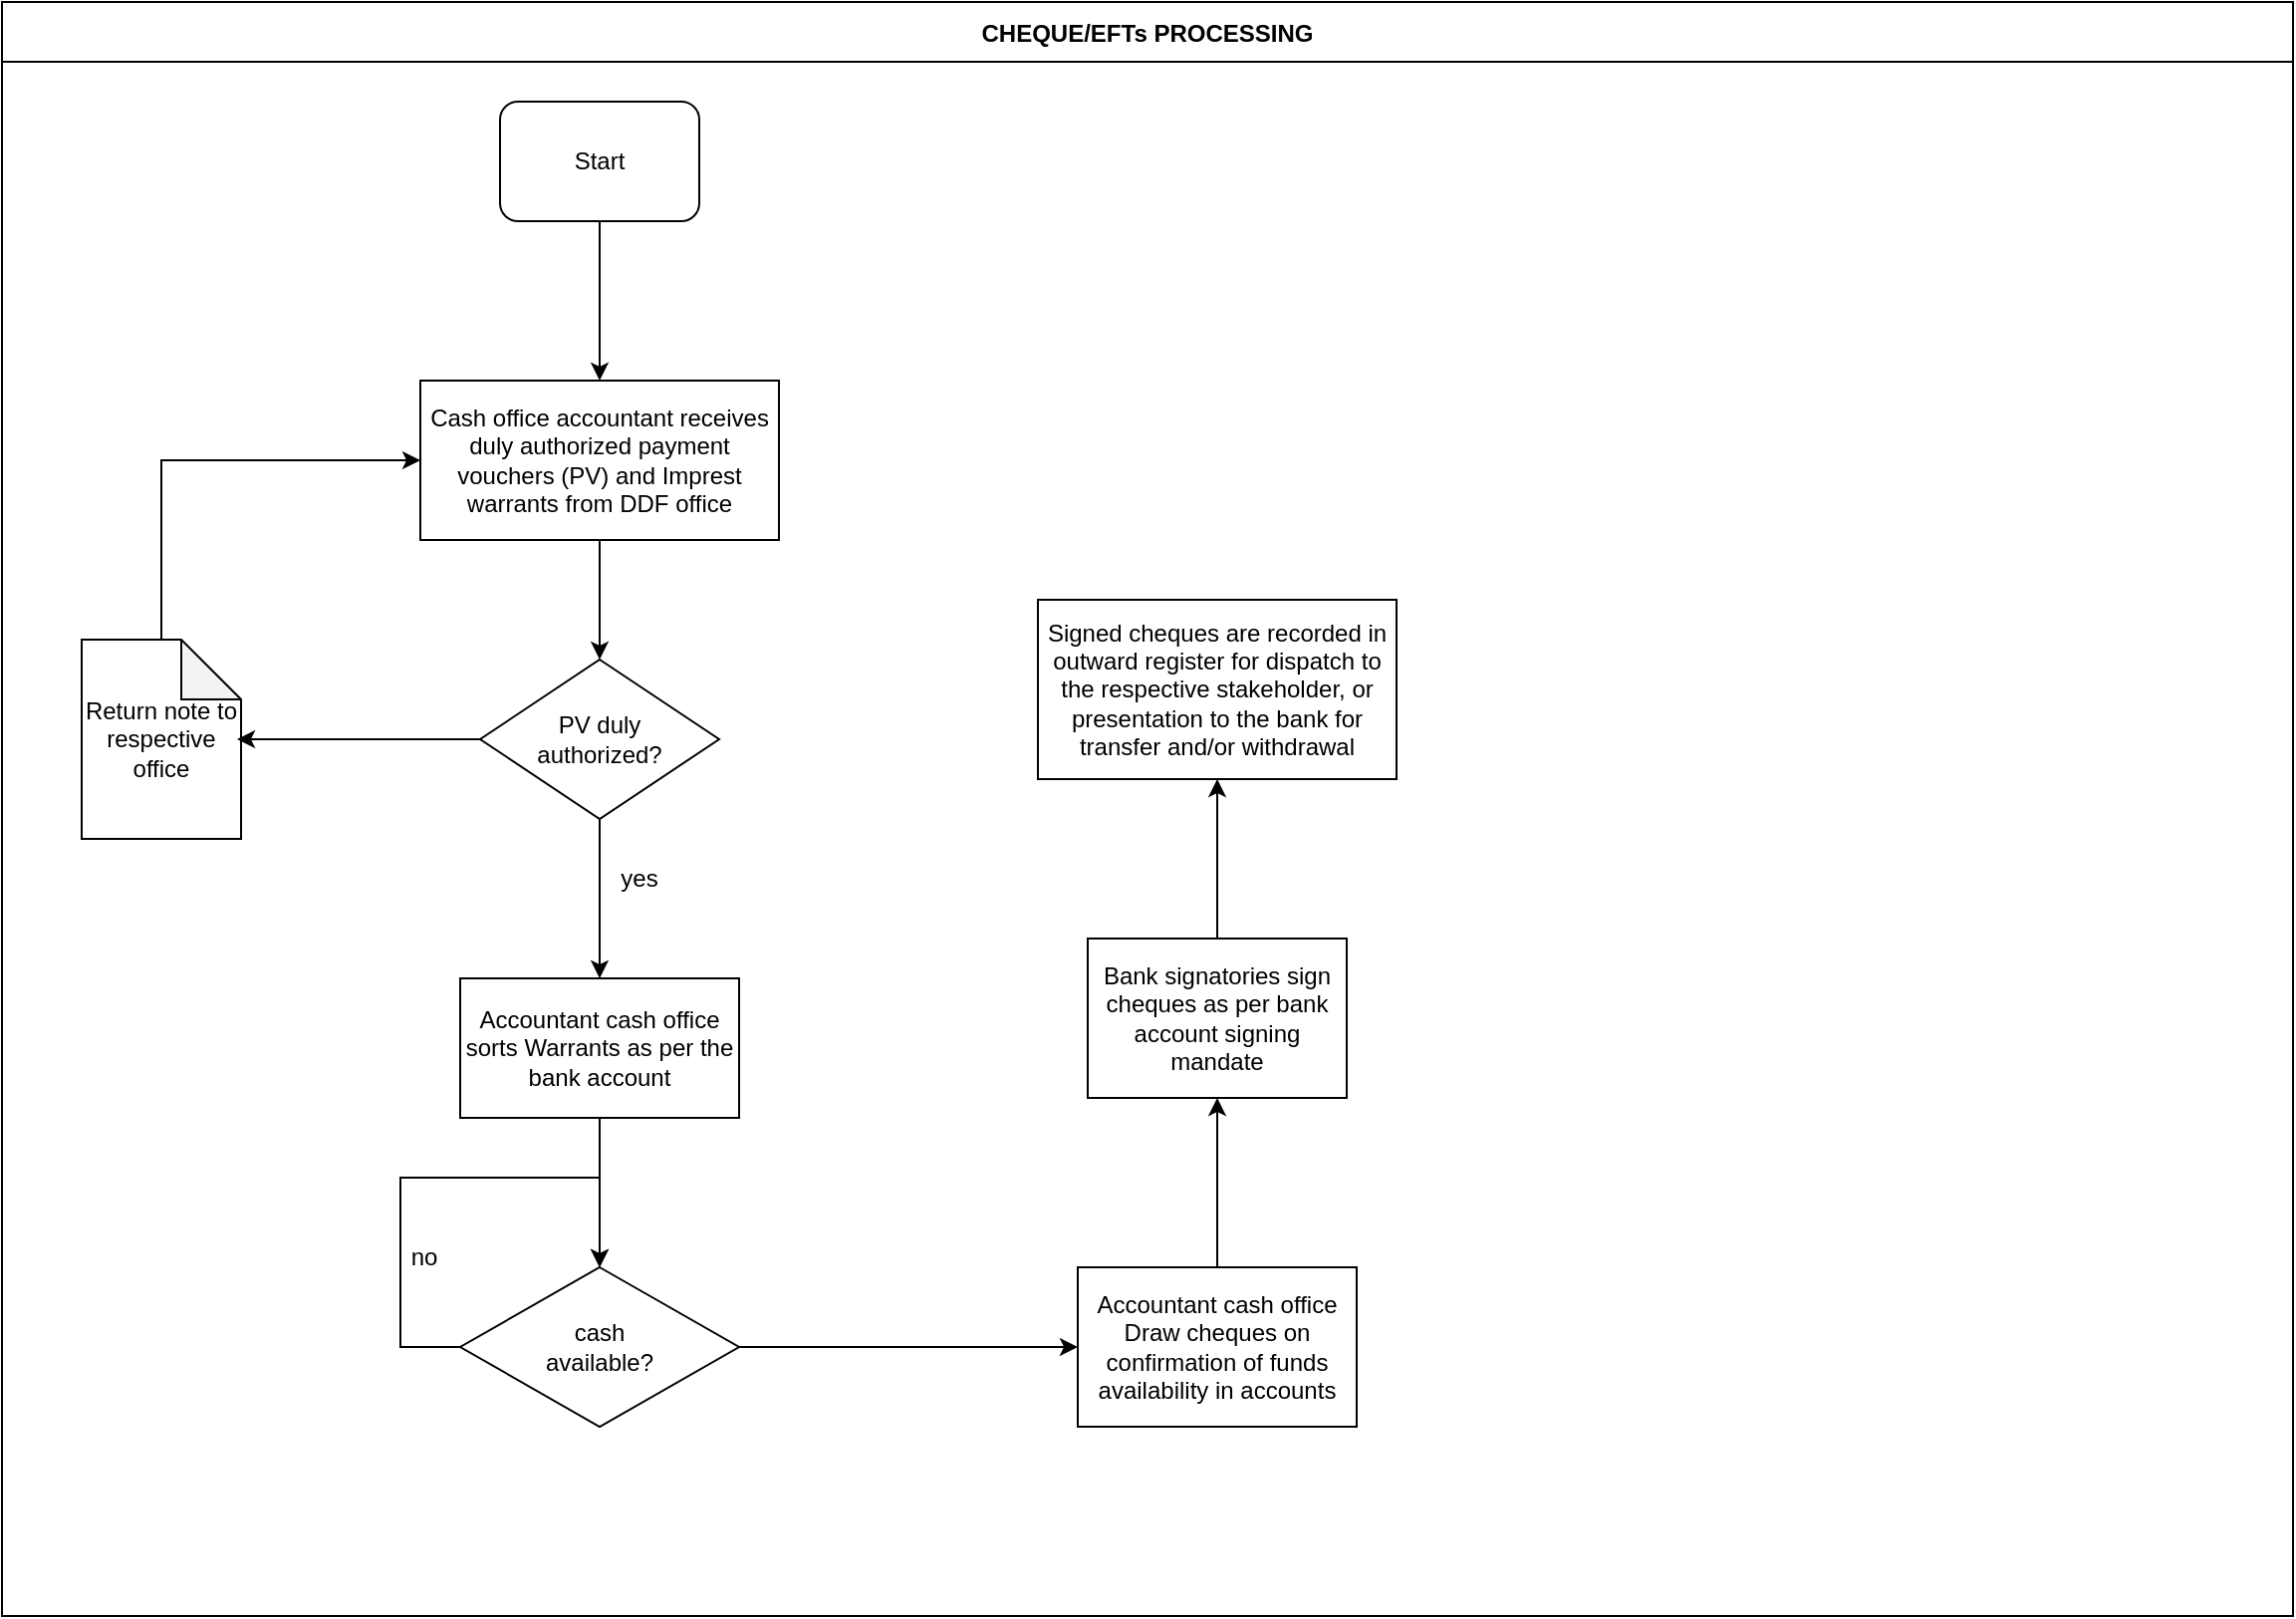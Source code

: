 <mxfile version="13.10.9" type="github">
  <diagram id="JjQCEzhE8u5LjKaULpIY" name="Page-1">
    <mxGraphModel dx="1038" dy="547" grid="1" gridSize="10" guides="1" tooltips="1" connect="1" arrows="1" fold="1" page="1" pageScale="1" pageWidth="1169" pageHeight="827" math="0" shadow="0">
      <root>
        <mxCell id="0" />
        <mxCell id="1" parent="0" />
        <mxCell id="omrt5kF8QAQMkNh0Hckq-1" value="&#xa;CHEQUE/EFTs PROCESSING&#xa;" style="swimlane;startSize=30;" vertex="1" parent="1">
          <mxGeometry x="10" y="10" width="1150" height="810" as="geometry" />
        </mxCell>
        <mxCell id="omrt5kF8QAQMkNh0Hckq-2" value="Start" style="rounded=1;whiteSpace=wrap;html=1;" vertex="1" parent="omrt5kF8QAQMkNh0Hckq-1">
          <mxGeometry x="250" y="50" width="100" height="60" as="geometry" />
        </mxCell>
        <mxCell id="omrt5kF8QAQMkNh0Hckq-5" value="Cash office accountant receives duly authorized payment vouchers (PV) and Imprest warrants from DDF office" style="rounded=0;whiteSpace=wrap;html=1;" vertex="1" parent="omrt5kF8QAQMkNh0Hckq-1">
          <mxGeometry x="210" y="190" width="180" height="80" as="geometry" />
        </mxCell>
        <mxCell id="omrt5kF8QAQMkNh0Hckq-4" value="" style="edgeStyle=orthogonalEdgeStyle;rounded=0;orthogonalLoop=1;jettySize=auto;html=1;" edge="1" parent="omrt5kF8QAQMkNh0Hckq-1" source="omrt5kF8QAQMkNh0Hckq-2" target="omrt5kF8QAQMkNh0Hckq-5">
          <mxGeometry relative="1" as="geometry">
            <mxPoint x="300" y="190" as="targetPoint" />
          </mxGeometry>
        </mxCell>
        <mxCell id="omrt5kF8QAQMkNh0Hckq-8" value="&lt;div&gt;PV duly &lt;br&gt;&lt;/div&gt;&lt;div&gt;authorized?&lt;/div&gt;" style="rhombus;whiteSpace=wrap;html=1;" vertex="1" parent="omrt5kF8QAQMkNh0Hckq-1">
          <mxGeometry x="240" y="330" width="120" height="80" as="geometry" />
        </mxCell>
        <mxCell id="omrt5kF8QAQMkNh0Hckq-7" value="" style="edgeStyle=orthogonalEdgeStyle;rounded=0;orthogonalLoop=1;jettySize=auto;html=1;" edge="1" parent="omrt5kF8QAQMkNh0Hckq-1" source="omrt5kF8QAQMkNh0Hckq-5" target="omrt5kF8QAQMkNh0Hckq-8">
          <mxGeometry relative="1" as="geometry">
            <mxPoint x="300" y="360" as="targetPoint" />
          </mxGeometry>
        </mxCell>
        <mxCell id="omrt5kF8QAQMkNh0Hckq-13" value="yes" style="text;html=1;strokeColor=none;fillColor=none;align=center;verticalAlign=middle;whiteSpace=wrap;rounded=0;" vertex="1" parent="omrt5kF8QAQMkNh0Hckq-1">
          <mxGeometry x="300" y="430" width="40" height="20" as="geometry" />
        </mxCell>
        <mxCell id="omrt5kF8QAQMkNh0Hckq-14" value="Return note to respective office" style="shape=note;whiteSpace=wrap;html=1;backgroundOutline=1;darkOpacity=0.05;" vertex="1" parent="omrt5kF8QAQMkNh0Hckq-1">
          <mxGeometry x="40" y="320" width="80" height="100" as="geometry" />
        </mxCell>
        <mxCell id="omrt5kF8QAQMkNh0Hckq-16" value="" style="edgeStyle=orthogonalEdgeStyle;rounded=0;orthogonalLoop=1;jettySize=auto;html=1;entryX=0.975;entryY=0.5;entryDx=0;entryDy=0;entryPerimeter=0;" edge="1" parent="omrt5kF8QAQMkNh0Hckq-1" source="omrt5kF8QAQMkNh0Hckq-8" target="omrt5kF8QAQMkNh0Hckq-14">
          <mxGeometry relative="1" as="geometry">
            <mxPoint x="160" y="370" as="targetPoint" />
          </mxGeometry>
        </mxCell>
        <mxCell id="omrt5kF8QAQMkNh0Hckq-18" value="" style="edgeStyle=orthogonalEdgeStyle;rounded=0;orthogonalLoop=1;jettySize=auto;html=1;entryX=0;entryY=0.5;entryDx=0;entryDy=0;" edge="1" parent="omrt5kF8QAQMkNh0Hckq-1" source="omrt5kF8QAQMkNh0Hckq-14" target="omrt5kF8QAQMkNh0Hckq-5">
          <mxGeometry relative="1" as="geometry">
            <mxPoint x="80" y="230" as="targetPoint" />
            <Array as="points">
              <mxPoint x="80" y="230" />
            </Array>
          </mxGeometry>
        </mxCell>
        <mxCell id="omrt5kF8QAQMkNh0Hckq-19" value="Accountant cash office Draw cheques on confirmation of funds availability in accounts" style="whiteSpace=wrap;html=1;" vertex="1" parent="omrt5kF8QAQMkNh0Hckq-1">
          <mxGeometry x="540" y="635" width="140" height="80" as="geometry" />
        </mxCell>
        <mxCell id="omrt5kF8QAQMkNh0Hckq-21" value="Bank signatories sign cheques as per bank account signing mandate" style="whiteSpace=wrap;html=1;" vertex="1" parent="omrt5kF8QAQMkNh0Hckq-1">
          <mxGeometry x="545" y="470" width="130" height="80" as="geometry" />
        </mxCell>
        <mxCell id="omrt5kF8QAQMkNh0Hckq-22" value="" style="edgeStyle=orthogonalEdgeStyle;rounded=0;orthogonalLoop=1;jettySize=auto;html=1;" edge="1" parent="omrt5kF8QAQMkNh0Hckq-1" source="omrt5kF8QAQMkNh0Hckq-19" target="omrt5kF8QAQMkNh0Hckq-21">
          <mxGeometry relative="1" as="geometry" />
        </mxCell>
        <mxCell id="omrt5kF8QAQMkNh0Hckq-30" value="no" style="text;html=1;strokeColor=none;fillColor=none;align=center;verticalAlign=middle;whiteSpace=wrap;rounded=0;" vertex="1" parent="omrt5kF8QAQMkNh0Hckq-1">
          <mxGeometry x="192" y="620" width="40" height="20" as="geometry" />
        </mxCell>
        <mxCell id="omrt5kF8QAQMkNh0Hckq-24" value="" style="edgeStyle=orthogonalEdgeStyle;rounded=0;orthogonalLoop=1;jettySize=auto;html=1;" edge="1" parent="1" source="omrt5kF8QAQMkNh0Hckq-9" target="omrt5kF8QAQMkNh0Hckq-23">
          <mxGeometry relative="1" as="geometry" />
        </mxCell>
        <mxCell id="omrt5kF8QAQMkNh0Hckq-9" value="Accountant cash office sorts Warrants as per the bank account" style="whiteSpace=wrap;html=1;" vertex="1" parent="1">
          <mxGeometry x="240" y="500" width="140" height="70" as="geometry" />
        </mxCell>
        <mxCell id="omrt5kF8QAQMkNh0Hckq-10" value="" style="edgeStyle=orthogonalEdgeStyle;rounded=0;orthogonalLoop=1;jettySize=auto;html=1;" edge="1" parent="1" source="omrt5kF8QAQMkNh0Hckq-8" target="omrt5kF8QAQMkNh0Hckq-9">
          <mxGeometry relative="1" as="geometry" />
        </mxCell>
        <mxCell id="omrt5kF8QAQMkNh0Hckq-26" value="" style="edgeStyle=orthogonalEdgeStyle;rounded=0;orthogonalLoop=1;jettySize=auto;html=1;entryX=0;entryY=0.5;entryDx=0;entryDy=0;" edge="1" parent="1" source="omrt5kF8QAQMkNh0Hckq-23" target="omrt5kF8QAQMkNh0Hckq-19">
          <mxGeometry relative="1" as="geometry">
            <mxPoint x="470" y="685" as="targetPoint" />
          </mxGeometry>
        </mxCell>
        <mxCell id="omrt5kF8QAQMkNh0Hckq-29" value="" style="edgeStyle=orthogonalEdgeStyle;rounded=0;orthogonalLoop=1;jettySize=auto;html=1;entryX=0.5;entryY=0;entryDx=0;entryDy=0;" edge="1" parent="1" source="omrt5kF8QAQMkNh0Hckq-23" target="omrt5kF8QAQMkNh0Hckq-23">
          <mxGeometry relative="1" as="geometry">
            <mxPoint x="210" y="590" as="targetPoint" />
            <Array as="points">
              <mxPoint x="210" y="685" />
              <mxPoint x="210" y="600" />
              <mxPoint x="310" y="600" />
            </Array>
          </mxGeometry>
        </mxCell>
        <mxCell id="omrt5kF8QAQMkNh0Hckq-23" value="&lt;div&gt;cash&lt;/div&gt;&lt;div&gt;available?&lt;br&gt;&lt;/div&gt;" style="rhombus;whiteSpace=wrap;html=1;" vertex="1" parent="1">
          <mxGeometry x="240" y="645" width="140" height="80" as="geometry" />
        </mxCell>
        <mxCell id="omrt5kF8QAQMkNh0Hckq-31" value="Signed cheques are recorded in outward register for dispatch to the respective stakeholder, or presentation to the bank for transfer and/or withdrawal" style="whiteSpace=wrap;html=1;" vertex="1" parent="1">
          <mxGeometry x="530" y="310" width="180" height="90" as="geometry" />
        </mxCell>
        <mxCell id="omrt5kF8QAQMkNh0Hckq-32" value="" style="edgeStyle=orthogonalEdgeStyle;rounded=0;orthogonalLoop=1;jettySize=auto;html=1;" edge="1" parent="1" source="omrt5kF8QAQMkNh0Hckq-21" target="omrt5kF8QAQMkNh0Hckq-31">
          <mxGeometry relative="1" as="geometry" />
        </mxCell>
      </root>
    </mxGraphModel>
  </diagram>
</mxfile>
